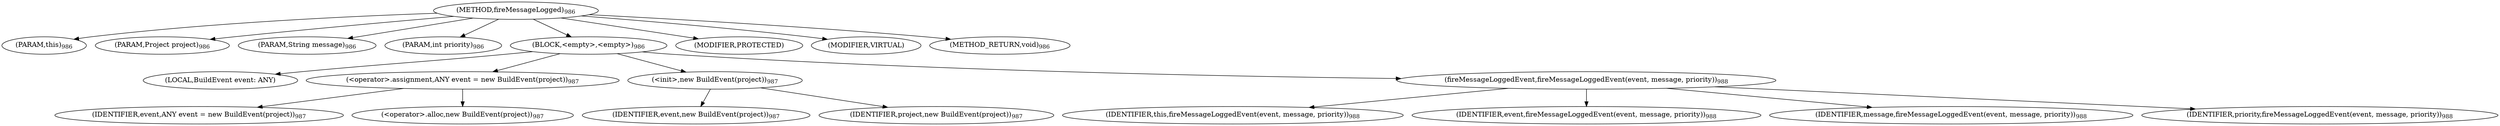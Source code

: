 digraph "fireMessageLogged" {  
"2702" [label = <(METHOD,fireMessageLogged)<SUB>986</SUB>> ]
"131" [label = <(PARAM,this)<SUB>986</SUB>> ]
"2703" [label = <(PARAM,Project project)<SUB>986</SUB>> ]
"2704" [label = <(PARAM,String message)<SUB>986</SUB>> ]
"2705" [label = <(PARAM,int priority)<SUB>986</SUB>> ]
"2706" [label = <(BLOCK,&lt;empty&gt;,&lt;empty&gt;)<SUB>986</SUB>> ]
"129" [label = <(LOCAL,BuildEvent event: ANY)> ]
"2707" [label = <(&lt;operator&gt;.assignment,ANY event = new BuildEvent(project))<SUB>987</SUB>> ]
"2708" [label = <(IDENTIFIER,event,ANY event = new BuildEvent(project))<SUB>987</SUB>> ]
"2709" [label = <(&lt;operator&gt;.alloc,new BuildEvent(project))<SUB>987</SUB>> ]
"2710" [label = <(&lt;init&gt;,new BuildEvent(project))<SUB>987</SUB>> ]
"128" [label = <(IDENTIFIER,event,new BuildEvent(project))<SUB>987</SUB>> ]
"2711" [label = <(IDENTIFIER,project,new BuildEvent(project))<SUB>987</SUB>> ]
"2712" [label = <(fireMessageLoggedEvent,fireMessageLoggedEvent(event, message, priority))<SUB>988</SUB>> ]
"130" [label = <(IDENTIFIER,this,fireMessageLoggedEvent(event, message, priority))<SUB>988</SUB>> ]
"2713" [label = <(IDENTIFIER,event,fireMessageLoggedEvent(event, message, priority))<SUB>988</SUB>> ]
"2714" [label = <(IDENTIFIER,message,fireMessageLoggedEvent(event, message, priority))<SUB>988</SUB>> ]
"2715" [label = <(IDENTIFIER,priority,fireMessageLoggedEvent(event, message, priority))<SUB>988</SUB>> ]
"2716" [label = <(MODIFIER,PROTECTED)> ]
"2717" [label = <(MODIFIER,VIRTUAL)> ]
"2718" [label = <(METHOD_RETURN,void)<SUB>986</SUB>> ]
  "2702" -> "131" 
  "2702" -> "2703" 
  "2702" -> "2704" 
  "2702" -> "2705" 
  "2702" -> "2706" 
  "2702" -> "2716" 
  "2702" -> "2717" 
  "2702" -> "2718" 
  "2706" -> "129" 
  "2706" -> "2707" 
  "2706" -> "2710" 
  "2706" -> "2712" 
  "2707" -> "2708" 
  "2707" -> "2709" 
  "2710" -> "128" 
  "2710" -> "2711" 
  "2712" -> "130" 
  "2712" -> "2713" 
  "2712" -> "2714" 
  "2712" -> "2715" 
}
